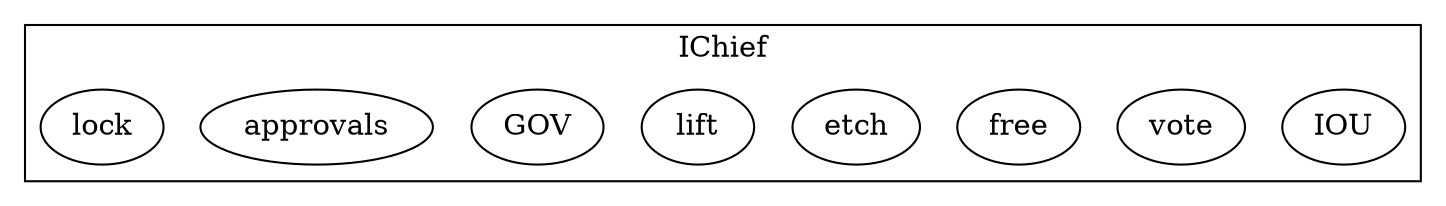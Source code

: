 strict digraph {
subgraph cluster_1531_IChief {
label = "IChief"
"1531_IOU" [label="IOU"]
"1531_vote" [label="vote"]
"1531_free" [label="free"]
"1531_etch" [label="etch"]
"1531_lift" [label="lift"]
"1531_GOV" [label="GOV"]
"1531_approvals" [label="approvals"]
"1531_lock" [label="lock"]
}subgraph cluster_solidity {
label = "[Solidity]"
}
}